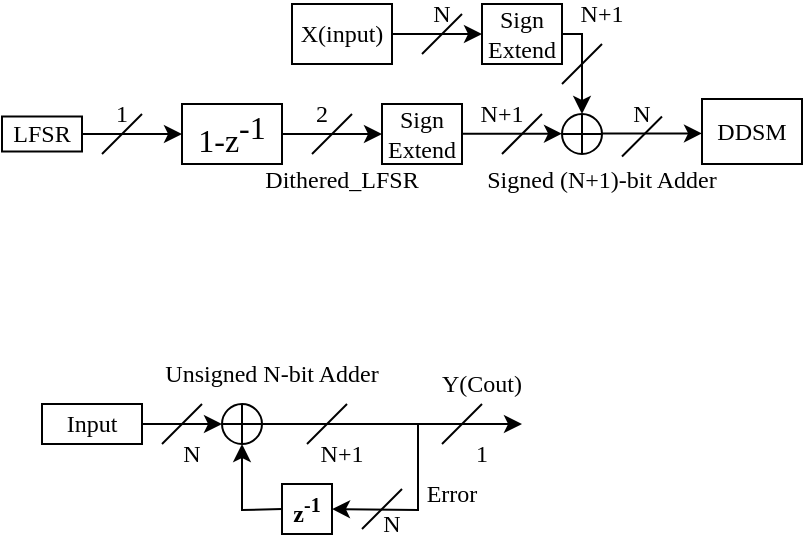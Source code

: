 <mxfile version="24.8.4">
  <diagram name="Page-1" id="TlybpZzslaQXDVMsCImC">
    <mxGraphModel dx="354" dy="195" grid="1" gridSize="10" guides="1" tooltips="1" connect="1" arrows="1" fold="1" page="1" pageScale="1" pageWidth="850" pageHeight="1100" math="0" shadow="0">
      <root>
        <mxCell id="0" />
        <mxCell id="1" parent="0" />
        <mxCell id="6veqzkO-U2l6y4iQRFbG-1" value="&lt;span style=&quot;font-family: &amp;quot;Cambria Math&amp;quot;; font-size: 16px;&quot;&gt;1-z&lt;sup style=&quot;font-size: 16px;&quot;&gt;-1&lt;/sup&gt;&lt;/span&gt;" style="rounded=0;whiteSpace=wrap;html=1;fontSize=16;fontStyle=0" parent="1" vertex="1">
          <mxGeometry x="320" y="200" width="50" height="30" as="geometry" />
        </mxCell>
        <mxCell id="6veqzkO-U2l6y4iQRFbG-2" value="" style="endArrow=classic;html=1;rounded=0;entryX=0;entryY=0.5;entryDx=0;entryDy=0;" parent="1" target="6veqzkO-U2l6y4iQRFbG-1" edge="1">
          <mxGeometry width="50" height="50" relative="1" as="geometry">
            <mxPoint x="270" y="215" as="sourcePoint" />
            <mxPoint x="380" y="240" as="targetPoint" />
          </mxGeometry>
        </mxCell>
        <mxCell id="6veqzkO-U2l6y4iQRFbG-3" value="" style="endArrow=none;html=1;rounded=0;" parent="1" edge="1">
          <mxGeometry width="50" height="50" relative="1" as="geometry">
            <mxPoint x="280" y="225" as="sourcePoint" />
            <mxPoint x="300" y="205" as="targetPoint" />
          </mxGeometry>
        </mxCell>
        <mxCell id="6veqzkO-U2l6y4iQRFbG-4" value="" style="endArrow=classic;html=1;rounded=0;exitX=1;exitY=0.5;exitDx=0;exitDy=0;" parent="1" source="6veqzkO-U2l6y4iQRFbG-1" edge="1">
          <mxGeometry width="50" height="50" relative="1" as="geometry">
            <mxPoint x="330" y="290" as="sourcePoint" />
            <mxPoint x="420" y="215" as="targetPoint" />
          </mxGeometry>
        </mxCell>
        <mxCell id="6veqzkO-U2l6y4iQRFbG-5" value="" style="endArrow=none;html=1;rounded=0;" parent="1" edge="1">
          <mxGeometry width="50" height="50" relative="1" as="geometry">
            <mxPoint x="385" y="225" as="sourcePoint" />
            <mxPoint x="405" y="205" as="targetPoint" />
          </mxGeometry>
        </mxCell>
        <mxCell id="6veqzkO-U2l6y4iQRFbG-7" value="&lt;font face=&quot;palatino&quot;&gt;1&lt;/font&gt;" style="text;strokeColor=none;align=center;fillColor=none;html=1;verticalAlign=middle;whiteSpace=wrap;rounded=0;" parent="1" vertex="1">
          <mxGeometry x="280" y="200" width="20" height="10" as="geometry" />
        </mxCell>
        <mxCell id="6veqzkO-U2l6y4iQRFbG-8" value="&lt;font face=&quot;palatino&quot;&gt;2&lt;/font&gt;" style="text;strokeColor=none;align=center;fillColor=none;html=1;verticalAlign=middle;whiteSpace=wrap;rounded=0;" parent="1" vertex="1">
          <mxGeometry x="380" y="200" width="20" height="10" as="geometry" />
        </mxCell>
        <mxCell id="6veqzkO-U2l6y4iQRFbG-9" value="&lt;font face=&quot;palatino&quot;&gt;Dithered_LFSR&lt;/font&gt;" style="text;strokeColor=none;align=center;fillColor=none;html=1;verticalAlign=middle;whiteSpace=wrap;rounded=0;" parent="1" vertex="1">
          <mxGeometry x="370" y="222.5" width="60" height="30" as="geometry" />
        </mxCell>
        <mxCell id="6veqzkO-U2l6y4iQRFbG-11" value="&lt;font face=&quot;palatino&quot;&gt;Sign Extend&lt;/font&gt;" style="rounded=0;whiteSpace=wrap;html=1;" parent="1" vertex="1">
          <mxGeometry x="420" y="200" width="40" height="30" as="geometry" />
        </mxCell>
        <mxCell id="6veqzkO-U2l6y4iQRFbG-12" value="" style="endArrow=classic;html=1;rounded=0;exitX=1;exitY=0.5;exitDx=0;exitDy=0;" parent="1" edge="1">
          <mxGeometry width="50" height="50" relative="1" as="geometry">
            <mxPoint x="460" y="214.82" as="sourcePoint" />
            <mxPoint x="510" y="214.82" as="targetPoint" />
          </mxGeometry>
        </mxCell>
        <mxCell id="6veqzkO-U2l6y4iQRFbG-13" value="" style="verticalLabelPosition=bottom;verticalAlign=top;html=1;shape=mxgraph.flowchart.summing_function;" parent="1" vertex="1">
          <mxGeometry x="510" y="205" width="20" height="20" as="geometry" />
        </mxCell>
        <mxCell id="6veqzkO-U2l6y4iQRFbG-14" value="&lt;font face=&quot;palatino&quot;&gt;LFSR&lt;/font&gt;" style="rounded=0;whiteSpace=wrap;html=1;" parent="1" vertex="1">
          <mxGeometry x="230" y="206.25" width="40" height="17.5" as="geometry" />
        </mxCell>
        <mxCell id="6veqzkO-U2l6y4iQRFbG-15" value="&lt;font face=&quot;palatino&quot;&gt;X(input)&lt;/font&gt;" style="rounded=0;whiteSpace=wrap;html=1;" parent="1" vertex="1">
          <mxGeometry x="375" y="150" width="50" height="30" as="geometry" />
        </mxCell>
        <mxCell id="6veqzkO-U2l6y4iQRFbG-18" value="" style="endArrow=none;html=1;rounded=0;" parent="1" edge="1">
          <mxGeometry width="50" height="50" relative="1" as="geometry">
            <mxPoint x="480" y="225" as="sourcePoint" />
            <mxPoint x="500" y="205" as="targetPoint" />
          </mxGeometry>
        </mxCell>
        <mxCell id="6veqzkO-U2l6y4iQRFbG-19" value="" style="endArrow=none;html=1;rounded=0;" parent="1" edge="1">
          <mxGeometry width="50" height="50" relative="1" as="geometry">
            <mxPoint x="440" y="175" as="sourcePoint" />
            <mxPoint x="460" y="155" as="targetPoint" />
          </mxGeometry>
        </mxCell>
        <mxCell id="6veqzkO-U2l6y4iQRFbG-20" value="&lt;font face=&quot;palatino&quot;&gt;N+1&lt;/font&gt;" style="text;strokeColor=none;align=center;fillColor=none;html=1;verticalAlign=middle;whiteSpace=wrap;rounded=0;" parent="1" vertex="1">
          <mxGeometry x="470" y="200" width="20" height="10" as="geometry" />
        </mxCell>
        <mxCell id="6veqzkO-U2l6y4iQRFbG-21" value="&lt;font face=&quot;palatino&quot;&gt;N&lt;/font&gt;" style="text;strokeColor=none;align=center;fillColor=none;html=1;verticalAlign=middle;whiteSpace=wrap;rounded=0;" parent="1" vertex="1">
          <mxGeometry x="440" y="150" width="20" height="10" as="geometry" />
        </mxCell>
        <mxCell id="6veqzkO-U2l6y4iQRFbG-23" value="&lt;font face=&quot;palatino&quot;&gt;Signed (N+1)-bit Adder&lt;/font&gt;" style="text;strokeColor=none;align=center;fillColor=none;html=1;verticalAlign=middle;whiteSpace=wrap;rounded=0;" parent="1" vertex="1">
          <mxGeometry x="470" y="222.5" width="120" height="30" as="geometry" />
        </mxCell>
        <mxCell id="6veqzkO-U2l6y4iQRFbG-25" value="&lt;font face=&quot;palatino&quot;&gt;N&lt;/font&gt;" style="text;strokeColor=none;align=center;fillColor=none;html=1;verticalAlign=middle;whiteSpace=wrap;rounded=0;" parent="1" vertex="1">
          <mxGeometry x="540" y="200" width="20" height="10" as="geometry" />
        </mxCell>
        <mxCell id="6veqzkO-U2l6y4iQRFbG-26" value="" style="endArrow=classic;html=1;rounded=0;exitX=1;exitY=0.5;exitDx=0;exitDy=0;" parent="1" edge="1">
          <mxGeometry width="50" height="50" relative="1" as="geometry">
            <mxPoint x="530" y="214.71" as="sourcePoint" />
            <mxPoint x="580" y="214.71" as="targetPoint" />
          </mxGeometry>
        </mxCell>
        <mxCell id="6veqzkO-U2l6y4iQRFbG-27" value="" style="endArrow=none;html=1;rounded=0;" parent="1" edge="1">
          <mxGeometry width="50" height="50" relative="1" as="geometry">
            <mxPoint x="540" y="226.25" as="sourcePoint" />
            <mxPoint x="560" y="206.25" as="targetPoint" />
          </mxGeometry>
        </mxCell>
        <mxCell id="6veqzkO-U2l6y4iQRFbG-30" value="&lt;font face=&quot;palatino&quot;&gt;DDSM&lt;/font&gt;" style="rounded=0;whiteSpace=wrap;html=1;" parent="1" vertex="1">
          <mxGeometry x="580" y="197.5" width="50" height="32.5" as="geometry" />
        </mxCell>
        <mxCell id="S21yW_5OvG6vhrkAPv5P-1" value="&lt;font face=&quot;palatino&quot;&gt;Sign Extend&lt;/font&gt;" style="rounded=0;whiteSpace=wrap;html=1;" vertex="1" parent="1">
          <mxGeometry x="470" y="150" width="40" height="30" as="geometry" />
        </mxCell>
        <mxCell id="S21yW_5OvG6vhrkAPv5P-4" style="edgeStyle=orthogonalEdgeStyle;rounded=0;orthogonalLoop=1;jettySize=auto;html=1;entryX=0.5;entryY=0;entryDx=0;entryDy=0;entryPerimeter=0;exitX=1;exitY=0.5;exitDx=0;exitDy=0;" edge="1" parent="1" source="S21yW_5OvG6vhrkAPv5P-1" target="6veqzkO-U2l6y4iQRFbG-13">
          <mxGeometry relative="1" as="geometry">
            <mxPoint x="510" y="160" as="sourcePoint" />
            <mxPoint x="540" y="185" as="targetPoint" />
            <Array as="points">
              <mxPoint x="520" y="165" />
            </Array>
          </mxGeometry>
        </mxCell>
        <mxCell id="S21yW_5OvG6vhrkAPv5P-5" value="" style="endArrow=classic;html=1;rounded=0;exitX=1;exitY=0.5;exitDx=0;exitDy=0;entryX=0;entryY=0.5;entryDx=0;entryDy=0;" edge="1" parent="1" source="6veqzkO-U2l6y4iQRFbG-15" target="S21yW_5OvG6vhrkAPv5P-1">
          <mxGeometry width="50" height="50" relative="1" as="geometry">
            <mxPoint x="440" y="200" as="sourcePoint" />
            <mxPoint x="490" y="150" as="targetPoint" />
          </mxGeometry>
        </mxCell>
        <mxCell id="S21yW_5OvG6vhrkAPv5P-6" value="" style="endArrow=none;html=1;rounded=0;" edge="1" parent="1">
          <mxGeometry width="50" height="50" relative="1" as="geometry">
            <mxPoint x="510" y="190" as="sourcePoint" />
            <mxPoint x="530" y="170" as="targetPoint" />
          </mxGeometry>
        </mxCell>
        <mxCell id="S21yW_5OvG6vhrkAPv5P-7" value="&lt;font face=&quot;palatino&quot;&gt;N+1&lt;/font&gt;" style="text;strokeColor=none;align=center;fillColor=none;html=1;verticalAlign=middle;whiteSpace=wrap;rounded=0;" vertex="1" parent="1">
          <mxGeometry x="520" y="150" width="20" height="10" as="geometry" />
        </mxCell>
        <mxCell id="S21yW_5OvG6vhrkAPv5P-8" value="&lt;span style=&quot;font-family: &amp;quot;Cambria Math&amp;quot;; font-weight: bold;&quot;&gt;z&lt;sup&gt;-1&lt;/sup&gt;&lt;/span&gt;" style="whiteSpace=wrap;html=1;aspect=fixed;" vertex="1" parent="1">
          <mxGeometry x="370" y="390" width="25" height="25" as="geometry" />
        </mxCell>
        <mxCell id="S21yW_5OvG6vhrkAPv5P-9" value="" style="verticalLabelPosition=bottom;verticalAlign=top;html=1;shape=mxgraph.flowchart.summing_function;" vertex="1" parent="1">
          <mxGeometry x="340" y="350" width="20" height="20" as="geometry" />
        </mxCell>
        <mxCell id="S21yW_5OvG6vhrkAPv5P-12" value="" style="endArrow=classic;html=1;rounded=0;entryX=0;entryY=0.5;entryDx=0;entryDy=0;entryPerimeter=0;" edge="1" parent="1" target="S21yW_5OvG6vhrkAPv5P-9">
          <mxGeometry width="50" height="50" relative="1" as="geometry">
            <mxPoint x="300" y="360" as="sourcePoint" />
            <mxPoint x="440" y="390" as="targetPoint" />
          </mxGeometry>
        </mxCell>
        <mxCell id="S21yW_5OvG6vhrkAPv5P-13" value="" style="endArrow=classic;html=1;rounded=0;exitX=1;exitY=0.5;exitDx=0;exitDy=0;exitPerimeter=0;" edge="1" parent="1" source="S21yW_5OvG6vhrkAPv5P-9">
          <mxGeometry width="50" height="50" relative="1" as="geometry">
            <mxPoint x="390" y="400" as="sourcePoint" />
            <mxPoint x="490" y="360" as="targetPoint" />
          </mxGeometry>
        </mxCell>
        <mxCell id="S21yW_5OvG6vhrkAPv5P-15" value="" style="endArrow=classic;html=1;rounded=0;entryX=1;entryY=0.5;entryDx=0;entryDy=0;" edge="1" parent="1" target="S21yW_5OvG6vhrkAPv5P-8">
          <mxGeometry width="50" height="50" relative="1" as="geometry">
            <mxPoint x="438" y="360" as="sourcePoint" />
            <mxPoint x="413" y="402.5" as="targetPoint" />
            <Array as="points">
              <mxPoint x="438" y="403" />
            </Array>
          </mxGeometry>
        </mxCell>
        <mxCell id="S21yW_5OvG6vhrkAPv5P-16" value="" style="endArrow=classic;html=1;rounded=0;entryX=0.5;entryY=1;entryDx=0;entryDy=0;entryPerimeter=0;exitX=0;exitY=0.5;exitDx=0;exitDy=0;" edge="1" parent="1" source="S21yW_5OvG6vhrkAPv5P-8" target="S21yW_5OvG6vhrkAPv5P-9">
          <mxGeometry width="50" height="50" relative="1" as="geometry">
            <mxPoint x="350" y="400" as="sourcePoint" />
            <mxPoint x="400" y="350" as="targetPoint" />
            <Array as="points">
              <mxPoint x="350" y="403" />
            </Array>
          </mxGeometry>
        </mxCell>
        <mxCell id="S21yW_5OvG6vhrkAPv5P-17" value="" style="endArrow=none;html=1;rounded=0;" edge="1" parent="1">
          <mxGeometry width="50" height="50" relative="1" as="geometry">
            <mxPoint x="310" y="370" as="sourcePoint" />
            <mxPoint x="330" y="350" as="targetPoint" />
          </mxGeometry>
        </mxCell>
        <mxCell id="S21yW_5OvG6vhrkAPv5P-18" value="" style="endArrow=none;html=1;rounded=0;" edge="1" parent="1">
          <mxGeometry width="50" height="50" relative="1" as="geometry">
            <mxPoint x="410" y="412.5" as="sourcePoint" />
            <mxPoint x="430" y="392.5" as="targetPoint" />
          </mxGeometry>
        </mxCell>
        <mxCell id="S21yW_5OvG6vhrkAPv5P-19" value="" style="endArrow=none;html=1;rounded=0;" edge="1" parent="1">
          <mxGeometry width="50" height="50" relative="1" as="geometry">
            <mxPoint x="382.5" y="370" as="sourcePoint" />
            <mxPoint x="402.5" y="350" as="targetPoint" />
          </mxGeometry>
        </mxCell>
        <mxCell id="S21yW_5OvG6vhrkAPv5P-20" value="" style="endArrow=none;html=1;rounded=0;" edge="1" parent="1">
          <mxGeometry width="50" height="50" relative="1" as="geometry">
            <mxPoint x="450" y="370" as="sourcePoint" />
            <mxPoint x="470" y="350" as="targetPoint" />
          </mxGeometry>
        </mxCell>
        <mxCell id="S21yW_5OvG6vhrkAPv5P-21" value="&lt;font face=&quot;palatino&quot;&gt;N&lt;/font&gt;" style="text;strokeColor=none;align=center;fillColor=none;html=1;verticalAlign=middle;whiteSpace=wrap;rounded=0;" vertex="1" parent="1">
          <mxGeometry x="320" y="370" width="10" height="10" as="geometry" />
        </mxCell>
        <mxCell id="S21yW_5OvG6vhrkAPv5P-23" value="&lt;font face=&quot;palatino&quot;&gt;N&lt;/font&gt;" style="text;strokeColor=none;align=center;fillColor=none;html=1;verticalAlign=middle;whiteSpace=wrap;rounded=0;" vertex="1" parent="1">
          <mxGeometry x="415" y="405" width="20" height="10" as="geometry" />
        </mxCell>
        <mxCell id="S21yW_5OvG6vhrkAPv5P-24" value="&lt;font face=&quot;palatino&quot;&gt;N+1&lt;/font&gt;" style="text;strokeColor=none;align=center;fillColor=none;html=1;verticalAlign=middle;whiteSpace=wrap;rounded=0;" vertex="1" parent="1">
          <mxGeometry x="390" y="370" width="20" height="10" as="geometry" />
        </mxCell>
        <mxCell id="S21yW_5OvG6vhrkAPv5P-25" value="&lt;font face=&quot;palatino&quot;&gt;1&lt;/font&gt;" style="text;strokeColor=none;align=center;fillColor=none;html=1;verticalAlign=middle;whiteSpace=wrap;rounded=0;" vertex="1" parent="1">
          <mxGeometry x="460" y="370" width="20" height="10" as="geometry" />
        </mxCell>
        <mxCell id="S21yW_5OvG6vhrkAPv5P-26" value="&lt;font face=&quot;palatino&quot;&gt;Input&lt;/font&gt;" style="rounded=0;whiteSpace=wrap;html=1;" vertex="1" parent="1">
          <mxGeometry x="250" y="350" width="50" height="20" as="geometry" />
        </mxCell>
        <mxCell id="S21yW_5OvG6vhrkAPv5P-27" value="&lt;font face=&quot;palatino&quot;&gt;Unsigned N-bit Adder&lt;/font&gt;" style="text;strokeColor=none;align=center;fillColor=none;html=1;verticalAlign=middle;whiteSpace=wrap;rounded=0;" vertex="1" parent="1">
          <mxGeometry x="305" y="320" width="120" height="30" as="geometry" />
        </mxCell>
        <mxCell id="S21yW_5OvG6vhrkAPv5P-29" value="&lt;font face=&quot;palatino&quot;&gt;Y(Cout)&lt;/font&gt;" style="text;strokeColor=none;align=center;fillColor=none;html=1;verticalAlign=middle;whiteSpace=wrap;rounded=0;" vertex="1" parent="1">
          <mxGeometry x="450" y="330" width="40" height="20" as="geometry" />
        </mxCell>
        <mxCell id="S21yW_5OvG6vhrkAPv5P-31" value="&lt;font face=&quot;palatino&quot;&gt;Error&lt;/font&gt;" style="text;strokeColor=none;align=center;fillColor=none;html=1;verticalAlign=middle;whiteSpace=wrap;rounded=0;" vertex="1" parent="1">
          <mxGeometry x="440" y="390" width="30" height="10" as="geometry" />
        </mxCell>
      </root>
    </mxGraphModel>
  </diagram>
</mxfile>
